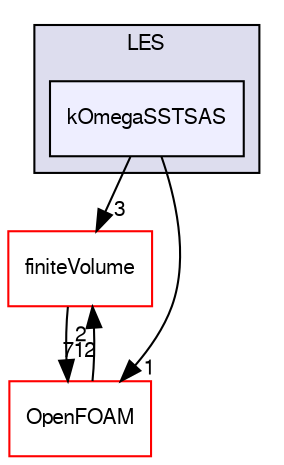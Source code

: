 digraph "src/turbulenceModels/incompressible/LES/kOmegaSSTSAS" {
  bgcolor=transparent;
  compound=true
  node [ fontsize="10", fontname="FreeSans"];
  edge [ labelfontsize="10", labelfontname="FreeSans"];
  subgraph clusterdir_0ff4b9382053ae4e5512550be7c1416f {
    graph [ bgcolor="#ddddee", pencolor="black", label="LES" fontname="FreeSans", fontsize="10", URL="dir_0ff4b9382053ae4e5512550be7c1416f.html"]
  dir_7e454ee14d90a3833e965b565607bdce [shape=box, label="kOmegaSSTSAS", style="filled", fillcolor="#eeeeff", pencolor="black", URL="dir_7e454ee14d90a3833e965b565607bdce.html"];
  }
  dir_9bd15774b555cf7259a6fa18f99fe99b [shape=box label="finiteVolume" color="red" URL="dir_9bd15774b555cf7259a6fa18f99fe99b.html"];
  dir_c5473ff19b20e6ec4dfe5c310b3778a8 [shape=box label="OpenFOAM" color="red" URL="dir_c5473ff19b20e6ec4dfe5c310b3778a8.html"];
  dir_9bd15774b555cf7259a6fa18f99fe99b->dir_c5473ff19b20e6ec4dfe5c310b3778a8 [headlabel="712", labeldistance=1.5 headhref="dir_000749_001732.html"];
  dir_7e454ee14d90a3833e965b565607bdce->dir_9bd15774b555cf7259a6fa18f99fe99b [headlabel="3", labeldistance=1.5 headhref="dir_002970_000749.html"];
  dir_7e454ee14d90a3833e965b565607bdce->dir_c5473ff19b20e6ec4dfe5c310b3778a8 [headlabel="1", labeldistance=1.5 headhref="dir_002970_001732.html"];
  dir_c5473ff19b20e6ec4dfe5c310b3778a8->dir_9bd15774b555cf7259a6fa18f99fe99b [headlabel="2", labeldistance=1.5 headhref="dir_001732_000749.html"];
}
